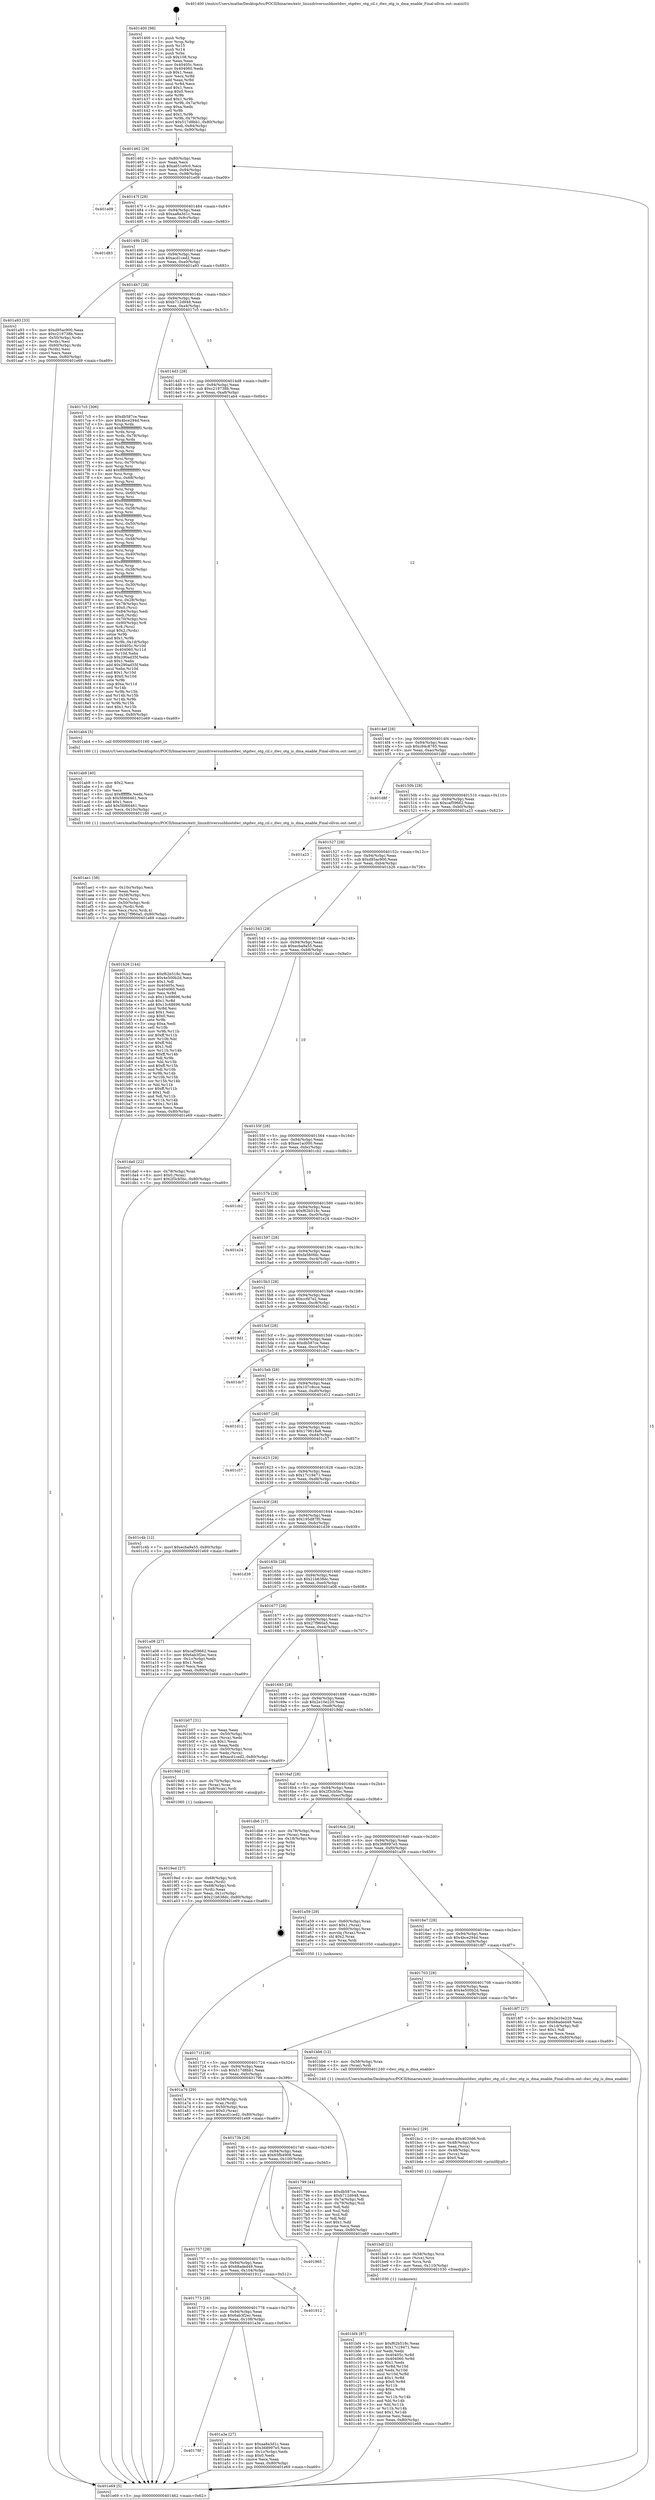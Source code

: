 digraph "0x401400" {
  label = "0x401400 (/mnt/c/Users/mathe/Desktop/tcc/POCII/binaries/extr_linuxdriversusbhostdwc_otgdwc_otg_cil.c_dwc_otg_is_dma_enable_Final-ollvm.out::main(0))"
  labelloc = "t"
  node[shape=record]

  Entry [label="",width=0.3,height=0.3,shape=circle,fillcolor=black,style=filled]
  "0x401462" [label="{
     0x401462 [29]\l
     | [instrs]\l
     &nbsp;&nbsp;0x401462 \<+3\>: mov -0x80(%rbp),%eax\l
     &nbsp;&nbsp;0x401465 \<+2\>: mov %eax,%ecx\l
     &nbsp;&nbsp;0x401467 \<+6\>: sub $0xa651e0c0,%ecx\l
     &nbsp;&nbsp;0x40146d \<+6\>: mov %eax,-0x94(%rbp)\l
     &nbsp;&nbsp;0x401473 \<+6\>: mov %ecx,-0x98(%rbp)\l
     &nbsp;&nbsp;0x401479 \<+6\>: je 0000000000401e09 \<main+0xa09\>\l
  }"]
  "0x401e09" [label="{
     0x401e09\l
  }", style=dashed]
  "0x40147f" [label="{
     0x40147f [28]\l
     | [instrs]\l
     &nbsp;&nbsp;0x40147f \<+5\>: jmp 0000000000401484 \<main+0x84\>\l
     &nbsp;&nbsp;0x401484 \<+6\>: mov -0x94(%rbp),%eax\l
     &nbsp;&nbsp;0x40148a \<+5\>: sub $0xaa8a3d1c,%eax\l
     &nbsp;&nbsp;0x40148f \<+6\>: mov %eax,-0x9c(%rbp)\l
     &nbsp;&nbsp;0x401495 \<+6\>: je 0000000000401d83 \<main+0x983\>\l
  }"]
  Exit [label="",width=0.3,height=0.3,shape=circle,fillcolor=black,style=filled,peripheries=2]
  "0x401d83" [label="{
     0x401d83\l
  }", style=dashed]
  "0x40149b" [label="{
     0x40149b [28]\l
     | [instrs]\l
     &nbsp;&nbsp;0x40149b \<+5\>: jmp 00000000004014a0 \<main+0xa0\>\l
     &nbsp;&nbsp;0x4014a0 \<+6\>: mov -0x94(%rbp),%eax\l
     &nbsp;&nbsp;0x4014a6 \<+5\>: sub $0xacd1ced2,%eax\l
     &nbsp;&nbsp;0x4014ab \<+6\>: mov %eax,-0xa0(%rbp)\l
     &nbsp;&nbsp;0x4014b1 \<+6\>: je 0000000000401a93 \<main+0x693\>\l
  }"]
  "0x401bf4" [label="{
     0x401bf4 [87]\l
     | [instrs]\l
     &nbsp;&nbsp;0x401bf4 \<+5\>: mov $0xf62b518c,%eax\l
     &nbsp;&nbsp;0x401bf9 \<+5\>: mov $0x17c19471,%esi\l
     &nbsp;&nbsp;0x401bfe \<+2\>: xor %edx,%edx\l
     &nbsp;&nbsp;0x401c00 \<+8\>: mov 0x40405c,%r8d\l
     &nbsp;&nbsp;0x401c08 \<+8\>: mov 0x404060,%r9d\l
     &nbsp;&nbsp;0x401c10 \<+3\>: sub $0x1,%edx\l
     &nbsp;&nbsp;0x401c13 \<+3\>: mov %r8d,%r10d\l
     &nbsp;&nbsp;0x401c16 \<+3\>: add %edx,%r10d\l
     &nbsp;&nbsp;0x401c19 \<+4\>: imul %r10d,%r8d\l
     &nbsp;&nbsp;0x401c1d \<+4\>: and $0x1,%r8d\l
     &nbsp;&nbsp;0x401c21 \<+4\>: cmp $0x0,%r8d\l
     &nbsp;&nbsp;0x401c25 \<+4\>: sete %r11b\l
     &nbsp;&nbsp;0x401c29 \<+4\>: cmp $0xa,%r9d\l
     &nbsp;&nbsp;0x401c2d \<+3\>: setl %bl\l
     &nbsp;&nbsp;0x401c30 \<+3\>: mov %r11b,%r14b\l
     &nbsp;&nbsp;0x401c33 \<+3\>: and %bl,%r14b\l
     &nbsp;&nbsp;0x401c36 \<+3\>: xor %bl,%r11b\l
     &nbsp;&nbsp;0x401c39 \<+3\>: or %r11b,%r14b\l
     &nbsp;&nbsp;0x401c3c \<+4\>: test $0x1,%r14b\l
     &nbsp;&nbsp;0x401c40 \<+3\>: cmovne %esi,%eax\l
     &nbsp;&nbsp;0x401c43 \<+3\>: mov %eax,-0x80(%rbp)\l
     &nbsp;&nbsp;0x401c46 \<+5\>: jmp 0000000000401e69 \<main+0xa69\>\l
  }"]
  "0x401a93" [label="{
     0x401a93 [33]\l
     | [instrs]\l
     &nbsp;&nbsp;0x401a93 \<+5\>: mov $0xd95ac900,%eax\l
     &nbsp;&nbsp;0x401a98 \<+5\>: mov $0xc219738b,%ecx\l
     &nbsp;&nbsp;0x401a9d \<+4\>: mov -0x50(%rbp),%rdx\l
     &nbsp;&nbsp;0x401aa1 \<+2\>: mov (%rdx),%esi\l
     &nbsp;&nbsp;0x401aa3 \<+4\>: mov -0x60(%rbp),%rdx\l
     &nbsp;&nbsp;0x401aa7 \<+2\>: cmp (%rdx),%esi\l
     &nbsp;&nbsp;0x401aa9 \<+3\>: cmovl %ecx,%eax\l
     &nbsp;&nbsp;0x401aac \<+3\>: mov %eax,-0x80(%rbp)\l
     &nbsp;&nbsp;0x401aaf \<+5\>: jmp 0000000000401e69 \<main+0xa69\>\l
  }"]
  "0x4014b7" [label="{
     0x4014b7 [28]\l
     | [instrs]\l
     &nbsp;&nbsp;0x4014b7 \<+5\>: jmp 00000000004014bc \<main+0xbc\>\l
     &nbsp;&nbsp;0x4014bc \<+6\>: mov -0x94(%rbp),%eax\l
     &nbsp;&nbsp;0x4014c2 \<+5\>: sub $0xb712d948,%eax\l
     &nbsp;&nbsp;0x4014c7 \<+6\>: mov %eax,-0xa4(%rbp)\l
     &nbsp;&nbsp;0x4014cd \<+6\>: je 00000000004017c5 \<main+0x3c5\>\l
  }"]
  "0x401bdf" [label="{
     0x401bdf [21]\l
     | [instrs]\l
     &nbsp;&nbsp;0x401bdf \<+4\>: mov -0x58(%rbp),%rcx\l
     &nbsp;&nbsp;0x401be3 \<+3\>: mov (%rcx),%rcx\l
     &nbsp;&nbsp;0x401be6 \<+3\>: mov %rcx,%rdi\l
     &nbsp;&nbsp;0x401be9 \<+6\>: mov %eax,-0x110(%rbp)\l
     &nbsp;&nbsp;0x401bef \<+5\>: call 0000000000401030 \<free@plt\>\l
     | [calls]\l
     &nbsp;&nbsp;0x401030 \{1\} (unknown)\l
  }"]
  "0x4017c5" [label="{
     0x4017c5 [306]\l
     | [instrs]\l
     &nbsp;&nbsp;0x4017c5 \<+5\>: mov $0xdb587ce,%eax\l
     &nbsp;&nbsp;0x4017ca \<+5\>: mov $0x4bce294d,%ecx\l
     &nbsp;&nbsp;0x4017cf \<+3\>: mov %rsp,%rdx\l
     &nbsp;&nbsp;0x4017d2 \<+4\>: add $0xfffffffffffffff0,%rdx\l
     &nbsp;&nbsp;0x4017d6 \<+3\>: mov %rdx,%rsp\l
     &nbsp;&nbsp;0x4017d9 \<+4\>: mov %rdx,-0x78(%rbp)\l
     &nbsp;&nbsp;0x4017dd \<+3\>: mov %rsp,%rdx\l
     &nbsp;&nbsp;0x4017e0 \<+4\>: add $0xfffffffffffffff0,%rdx\l
     &nbsp;&nbsp;0x4017e4 \<+3\>: mov %rdx,%rsp\l
     &nbsp;&nbsp;0x4017e7 \<+3\>: mov %rsp,%rsi\l
     &nbsp;&nbsp;0x4017ea \<+4\>: add $0xfffffffffffffff0,%rsi\l
     &nbsp;&nbsp;0x4017ee \<+3\>: mov %rsi,%rsp\l
     &nbsp;&nbsp;0x4017f1 \<+4\>: mov %rsi,-0x70(%rbp)\l
     &nbsp;&nbsp;0x4017f5 \<+3\>: mov %rsp,%rsi\l
     &nbsp;&nbsp;0x4017f8 \<+4\>: add $0xfffffffffffffff0,%rsi\l
     &nbsp;&nbsp;0x4017fc \<+3\>: mov %rsi,%rsp\l
     &nbsp;&nbsp;0x4017ff \<+4\>: mov %rsi,-0x68(%rbp)\l
     &nbsp;&nbsp;0x401803 \<+3\>: mov %rsp,%rsi\l
     &nbsp;&nbsp;0x401806 \<+4\>: add $0xfffffffffffffff0,%rsi\l
     &nbsp;&nbsp;0x40180a \<+3\>: mov %rsi,%rsp\l
     &nbsp;&nbsp;0x40180d \<+4\>: mov %rsi,-0x60(%rbp)\l
     &nbsp;&nbsp;0x401811 \<+3\>: mov %rsp,%rsi\l
     &nbsp;&nbsp;0x401814 \<+4\>: add $0xfffffffffffffff0,%rsi\l
     &nbsp;&nbsp;0x401818 \<+3\>: mov %rsi,%rsp\l
     &nbsp;&nbsp;0x40181b \<+4\>: mov %rsi,-0x58(%rbp)\l
     &nbsp;&nbsp;0x40181f \<+3\>: mov %rsp,%rsi\l
     &nbsp;&nbsp;0x401822 \<+4\>: add $0xfffffffffffffff0,%rsi\l
     &nbsp;&nbsp;0x401826 \<+3\>: mov %rsi,%rsp\l
     &nbsp;&nbsp;0x401829 \<+4\>: mov %rsi,-0x50(%rbp)\l
     &nbsp;&nbsp;0x40182d \<+3\>: mov %rsp,%rsi\l
     &nbsp;&nbsp;0x401830 \<+4\>: add $0xfffffffffffffff0,%rsi\l
     &nbsp;&nbsp;0x401834 \<+3\>: mov %rsi,%rsp\l
     &nbsp;&nbsp;0x401837 \<+4\>: mov %rsi,-0x48(%rbp)\l
     &nbsp;&nbsp;0x40183b \<+3\>: mov %rsp,%rsi\l
     &nbsp;&nbsp;0x40183e \<+4\>: add $0xfffffffffffffff0,%rsi\l
     &nbsp;&nbsp;0x401842 \<+3\>: mov %rsi,%rsp\l
     &nbsp;&nbsp;0x401845 \<+4\>: mov %rsi,-0x40(%rbp)\l
     &nbsp;&nbsp;0x401849 \<+3\>: mov %rsp,%rsi\l
     &nbsp;&nbsp;0x40184c \<+4\>: add $0xfffffffffffffff0,%rsi\l
     &nbsp;&nbsp;0x401850 \<+3\>: mov %rsi,%rsp\l
     &nbsp;&nbsp;0x401853 \<+4\>: mov %rsi,-0x38(%rbp)\l
     &nbsp;&nbsp;0x401857 \<+3\>: mov %rsp,%rsi\l
     &nbsp;&nbsp;0x40185a \<+4\>: add $0xfffffffffffffff0,%rsi\l
     &nbsp;&nbsp;0x40185e \<+3\>: mov %rsi,%rsp\l
     &nbsp;&nbsp;0x401861 \<+4\>: mov %rsi,-0x30(%rbp)\l
     &nbsp;&nbsp;0x401865 \<+3\>: mov %rsp,%rsi\l
     &nbsp;&nbsp;0x401868 \<+4\>: add $0xfffffffffffffff0,%rsi\l
     &nbsp;&nbsp;0x40186c \<+3\>: mov %rsi,%rsp\l
     &nbsp;&nbsp;0x40186f \<+4\>: mov %rsi,-0x28(%rbp)\l
     &nbsp;&nbsp;0x401873 \<+4\>: mov -0x78(%rbp),%rsi\l
     &nbsp;&nbsp;0x401877 \<+6\>: movl $0x0,(%rsi)\l
     &nbsp;&nbsp;0x40187d \<+6\>: mov -0x84(%rbp),%edi\l
     &nbsp;&nbsp;0x401883 \<+2\>: mov %edi,(%rdx)\l
     &nbsp;&nbsp;0x401885 \<+4\>: mov -0x70(%rbp),%rsi\l
     &nbsp;&nbsp;0x401889 \<+7\>: mov -0x90(%rbp),%r8\l
     &nbsp;&nbsp;0x401890 \<+3\>: mov %r8,(%rsi)\l
     &nbsp;&nbsp;0x401893 \<+3\>: cmpl $0x2,(%rdx)\l
     &nbsp;&nbsp;0x401896 \<+4\>: setne %r9b\l
     &nbsp;&nbsp;0x40189a \<+4\>: and $0x1,%r9b\l
     &nbsp;&nbsp;0x40189e \<+4\>: mov %r9b,-0x1d(%rbp)\l
     &nbsp;&nbsp;0x4018a2 \<+8\>: mov 0x40405c,%r10d\l
     &nbsp;&nbsp;0x4018aa \<+8\>: mov 0x404060,%r11d\l
     &nbsp;&nbsp;0x4018b2 \<+3\>: mov %r10d,%ebx\l
     &nbsp;&nbsp;0x4018b5 \<+6\>: sub $0x290ad35f,%ebx\l
     &nbsp;&nbsp;0x4018bb \<+3\>: sub $0x1,%ebx\l
     &nbsp;&nbsp;0x4018be \<+6\>: add $0x290ad35f,%ebx\l
     &nbsp;&nbsp;0x4018c4 \<+4\>: imul %ebx,%r10d\l
     &nbsp;&nbsp;0x4018c8 \<+4\>: and $0x1,%r10d\l
     &nbsp;&nbsp;0x4018cc \<+4\>: cmp $0x0,%r10d\l
     &nbsp;&nbsp;0x4018d0 \<+4\>: sete %r9b\l
     &nbsp;&nbsp;0x4018d4 \<+4\>: cmp $0xa,%r11d\l
     &nbsp;&nbsp;0x4018d8 \<+4\>: setl %r14b\l
     &nbsp;&nbsp;0x4018dc \<+3\>: mov %r9b,%r15b\l
     &nbsp;&nbsp;0x4018df \<+3\>: and %r14b,%r15b\l
     &nbsp;&nbsp;0x4018e2 \<+3\>: xor %r14b,%r9b\l
     &nbsp;&nbsp;0x4018e5 \<+3\>: or %r9b,%r15b\l
     &nbsp;&nbsp;0x4018e8 \<+4\>: test $0x1,%r15b\l
     &nbsp;&nbsp;0x4018ec \<+3\>: cmovne %ecx,%eax\l
     &nbsp;&nbsp;0x4018ef \<+3\>: mov %eax,-0x80(%rbp)\l
     &nbsp;&nbsp;0x4018f2 \<+5\>: jmp 0000000000401e69 \<main+0xa69\>\l
  }"]
  "0x4014d3" [label="{
     0x4014d3 [28]\l
     | [instrs]\l
     &nbsp;&nbsp;0x4014d3 \<+5\>: jmp 00000000004014d8 \<main+0xd8\>\l
     &nbsp;&nbsp;0x4014d8 \<+6\>: mov -0x94(%rbp),%eax\l
     &nbsp;&nbsp;0x4014de \<+5\>: sub $0xc219738b,%eax\l
     &nbsp;&nbsp;0x4014e3 \<+6\>: mov %eax,-0xa8(%rbp)\l
     &nbsp;&nbsp;0x4014e9 \<+6\>: je 0000000000401ab4 \<main+0x6b4\>\l
  }"]
  "0x401bc2" [label="{
     0x401bc2 [29]\l
     | [instrs]\l
     &nbsp;&nbsp;0x401bc2 \<+10\>: movabs $0x4020d6,%rdi\l
     &nbsp;&nbsp;0x401bcc \<+4\>: mov -0x48(%rbp),%rcx\l
     &nbsp;&nbsp;0x401bd0 \<+2\>: mov %eax,(%rcx)\l
     &nbsp;&nbsp;0x401bd2 \<+4\>: mov -0x48(%rbp),%rcx\l
     &nbsp;&nbsp;0x401bd6 \<+2\>: mov (%rcx),%esi\l
     &nbsp;&nbsp;0x401bd8 \<+2\>: mov $0x0,%al\l
     &nbsp;&nbsp;0x401bda \<+5\>: call 0000000000401040 \<printf@plt\>\l
     | [calls]\l
     &nbsp;&nbsp;0x401040 \{1\} (unknown)\l
  }"]
  "0x401ab4" [label="{
     0x401ab4 [5]\l
     | [instrs]\l
     &nbsp;&nbsp;0x401ab4 \<+5\>: call 0000000000401160 \<next_i\>\l
     | [calls]\l
     &nbsp;&nbsp;0x401160 \{1\} (/mnt/c/Users/mathe/Desktop/tcc/POCII/binaries/extr_linuxdriversusbhostdwc_otgdwc_otg_cil.c_dwc_otg_is_dma_enable_Final-ollvm.out::next_i)\l
  }"]
  "0x4014ef" [label="{
     0x4014ef [28]\l
     | [instrs]\l
     &nbsp;&nbsp;0x4014ef \<+5\>: jmp 00000000004014f4 \<main+0xf4\>\l
     &nbsp;&nbsp;0x4014f4 \<+6\>: mov -0x94(%rbp),%eax\l
     &nbsp;&nbsp;0x4014fa \<+5\>: sub $0xc94c8765,%eax\l
     &nbsp;&nbsp;0x4014ff \<+6\>: mov %eax,-0xac(%rbp)\l
     &nbsp;&nbsp;0x401505 \<+6\>: je 0000000000401d8f \<main+0x98f\>\l
  }"]
  "0x401ae1" [label="{
     0x401ae1 [38]\l
     | [instrs]\l
     &nbsp;&nbsp;0x401ae1 \<+6\>: mov -0x10c(%rbp),%ecx\l
     &nbsp;&nbsp;0x401ae7 \<+3\>: imul %eax,%ecx\l
     &nbsp;&nbsp;0x401aea \<+4\>: mov -0x58(%rbp),%rsi\l
     &nbsp;&nbsp;0x401aee \<+3\>: mov (%rsi),%rsi\l
     &nbsp;&nbsp;0x401af1 \<+4\>: mov -0x50(%rbp),%rdi\l
     &nbsp;&nbsp;0x401af5 \<+3\>: movslq (%rdi),%rdi\l
     &nbsp;&nbsp;0x401af8 \<+3\>: mov %ecx,(%rsi,%rdi,4)\l
     &nbsp;&nbsp;0x401afb \<+7\>: movl $0x27f960a5,-0x80(%rbp)\l
     &nbsp;&nbsp;0x401b02 \<+5\>: jmp 0000000000401e69 \<main+0xa69\>\l
  }"]
  "0x401d8f" [label="{
     0x401d8f\l
  }", style=dashed]
  "0x40150b" [label="{
     0x40150b [28]\l
     | [instrs]\l
     &nbsp;&nbsp;0x40150b \<+5\>: jmp 0000000000401510 \<main+0x110\>\l
     &nbsp;&nbsp;0x401510 \<+6\>: mov -0x94(%rbp),%eax\l
     &nbsp;&nbsp;0x401516 \<+5\>: sub $0xcaf59662,%eax\l
     &nbsp;&nbsp;0x40151b \<+6\>: mov %eax,-0xb0(%rbp)\l
     &nbsp;&nbsp;0x401521 \<+6\>: je 0000000000401a23 \<main+0x623\>\l
  }"]
  "0x401ab9" [label="{
     0x401ab9 [40]\l
     | [instrs]\l
     &nbsp;&nbsp;0x401ab9 \<+5\>: mov $0x2,%ecx\l
     &nbsp;&nbsp;0x401abe \<+1\>: cltd\l
     &nbsp;&nbsp;0x401abf \<+2\>: idiv %ecx\l
     &nbsp;&nbsp;0x401ac1 \<+6\>: imul $0xfffffffe,%edx,%ecx\l
     &nbsp;&nbsp;0x401ac7 \<+6\>: sub $0x5fd66461,%ecx\l
     &nbsp;&nbsp;0x401acd \<+3\>: add $0x1,%ecx\l
     &nbsp;&nbsp;0x401ad0 \<+6\>: add $0x5fd66461,%ecx\l
     &nbsp;&nbsp;0x401ad6 \<+6\>: mov %ecx,-0x10c(%rbp)\l
     &nbsp;&nbsp;0x401adc \<+5\>: call 0000000000401160 \<next_i\>\l
     | [calls]\l
     &nbsp;&nbsp;0x401160 \{1\} (/mnt/c/Users/mathe/Desktop/tcc/POCII/binaries/extr_linuxdriversusbhostdwc_otgdwc_otg_cil.c_dwc_otg_is_dma_enable_Final-ollvm.out::next_i)\l
  }"]
  "0x401a23" [label="{
     0x401a23\l
  }", style=dashed]
  "0x401527" [label="{
     0x401527 [28]\l
     | [instrs]\l
     &nbsp;&nbsp;0x401527 \<+5\>: jmp 000000000040152c \<main+0x12c\>\l
     &nbsp;&nbsp;0x40152c \<+6\>: mov -0x94(%rbp),%eax\l
     &nbsp;&nbsp;0x401532 \<+5\>: sub $0xd95ac900,%eax\l
     &nbsp;&nbsp;0x401537 \<+6\>: mov %eax,-0xb4(%rbp)\l
     &nbsp;&nbsp;0x40153d \<+6\>: je 0000000000401b26 \<main+0x726\>\l
  }"]
  "0x401a76" [label="{
     0x401a76 [29]\l
     | [instrs]\l
     &nbsp;&nbsp;0x401a76 \<+4\>: mov -0x58(%rbp),%rdi\l
     &nbsp;&nbsp;0x401a7a \<+3\>: mov %rax,(%rdi)\l
     &nbsp;&nbsp;0x401a7d \<+4\>: mov -0x50(%rbp),%rax\l
     &nbsp;&nbsp;0x401a81 \<+6\>: movl $0x0,(%rax)\l
     &nbsp;&nbsp;0x401a87 \<+7\>: movl $0xacd1ced2,-0x80(%rbp)\l
     &nbsp;&nbsp;0x401a8e \<+5\>: jmp 0000000000401e69 \<main+0xa69\>\l
  }"]
  "0x401b26" [label="{
     0x401b26 [144]\l
     | [instrs]\l
     &nbsp;&nbsp;0x401b26 \<+5\>: mov $0xf62b518c,%eax\l
     &nbsp;&nbsp;0x401b2b \<+5\>: mov $0x4e500b2d,%ecx\l
     &nbsp;&nbsp;0x401b30 \<+2\>: mov $0x1,%dl\l
     &nbsp;&nbsp;0x401b32 \<+7\>: mov 0x40405c,%esi\l
     &nbsp;&nbsp;0x401b39 \<+7\>: mov 0x404060,%edi\l
     &nbsp;&nbsp;0x401b40 \<+3\>: mov %esi,%r8d\l
     &nbsp;&nbsp;0x401b43 \<+7\>: sub $0x13c68696,%r8d\l
     &nbsp;&nbsp;0x401b4a \<+4\>: sub $0x1,%r8d\l
     &nbsp;&nbsp;0x401b4e \<+7\>: add $0x13c68696,%r8d\l
     &nbsp;&nbsp;0x401b55 \<+4\>: imul %r8d,%esi\l
     &nbsp;&nbsp;0x401b59 \<+3\>: and $0x1,%esi\l
     &nbsp;&nbsp;0x401b5c \<+3\>: cmp $0x0,%esi\l
     &nbsp;&nbsp;0x401b5f \<+4\>: sete %r9b\l
     &nbsp;&nbsp;0x401b63 \<+3\>: cmp $0xa,%edi\l
     &nbsp;&nbsp;0x401b66 \<+4\>: setl %r10b\l
     &nbsp;&nbsp;0x401b6a \<+3\>: mov %r9b,%r11b\l
     &nbsp;&nbsp;0x401b6d \<+4\>: xor $0xff,%r11b\l
     &nbsp;&nbsp;0x401b71 \<+3\>: mov %r10b,%bl\l
     &nbsp;&nbsp;0x401b74 \<+3\>: xor $0xff,%bl\l
     &nbsp;&nbsp;0x401b77 \<+3\>: xor $0x1,%dl\l
     &nbsp;&nbsp;0x401b7a \<+3\>: mov %r11b,%r14b\l
     &nbsp;&nbsp;0x401b7d \<+4\>: and $0xff,%r14b\l
     &nbsp;&nbsp;0x401b81 \<+3\>: and %dl,%r9b\l
     &nbsp;&nbsp;0x401b84 \<+3\>: mov %bl,%r15b\l
     &nbsp;&nbsp;0x401b87 \<+4\>: and $0xff,%r15b\l
     &nbsp;&nbsp;0x401b8b \<+3\>: and %dl,%r10b\l
     &nbsp;&nbsp;0x401b8e \<+3\>: or %r9b,%r14b\l
     &nbsp;&nbsp;0x401b91 \<+3\>: or %r10b,%r15b\l
     &nbsp;&nbsp;0x401b94 \<+3\>: xor %r15b,%r14b\l
     &nbsp;&nbsp;0x401b97 \<+3\>: or %bl,%r11b\l
     &nbsp;&nbsp;0x401b9a \<+4\>: xor $0xff,%r11b\l
     &nbsp;&nbsp;0x401b9e \<+3\>: or $0x1,%dl\l
     &nbsp;&nbsp;0x401ba1 \<+3\>: and %dl,%r11b\l
     &nbsp;&nbsp;0x401ba4 \<+3\>: or %r11b,%r14b\l
     &nbsp;&nbsp;0x401ba7 \<+4\>: test $0x1,%r14b\l
     &nbsp;&nbsp;0x401bab \<+3\>: cmovne %ecx,%eax\l
     &nbsp;&nbsp;0x401bae \<+3\>: mov %eax,-0x80(%rbp)\l
     &nbsp;&nbsp;0x401bb1 \<+5\>: jmp 0000000000401e69 \<main+0xa69\>\l
  }"]
  "0x401543" [label="{
     0x401543 [28]\l
     | [instrs]\l
     &nbsp;&nbsp;0x401543 \<+5\>: jmp 0000000000401548 \<main+0x148\>\l
     &nbsp;&nbsp;0x401548 \<+6\>: mov -0x94(%rbp),%eax\l
     &nbsp;&nbsp;0x40154e \<+5\>: sub $0xecba9a55,%eax\l
     &nbsp;&nbsp;0x401553 \<+6\>: mov %eax,-0xb8(%rbp)\l
     &nbsp;&nbsp;0x401559 \<+6\>: je 0000000000401da0 \<main+0x9a0\>\l
  }"]
  "0x40178f" [label="{
     0x40178f\l
  }", style=dashed]
  "0x401da0" [label="{
     0x401da0 [22]\l
     | [instrs]\l
     &nbsp;&nbsp;0x401da0 \<+4\>: mov -0x78(%rbp),%rax\l
     &nbsp;&nbsp;0x401da4 \<+6\>: movl $0x0,(%rax)\l
     &nbsp;&nbsp;0x401daa \<+7\>: movl $0x2f3cb5bc,-0x80(%rbp)\l
     &nbsp;&nbsp;0x401db1 \<+5\>: jmp 0000000000401e69 \<main+0xa69\>\l
  }"]
  "0x40155f" [label="{
     0x40155f [28]\l
     | [instrs]\l
     &nbsp;&nbsp;0x40155f \<+5\>: jmp 0000000000401564 \<main+0x164\>\l
     &nbsp;&nbsp;0x401564 \<+6\>: mov -0x94(%rbp),%eax\l
     &nbsp;&nbsp;0x40156a \<+5\>: sub $0xee1ac000,%eax\l
     &nbsp;&nbsp;0x40156f \<+6\>: mov %eax,-0xbc(%rbp)\l
     &nbsp;&nbsp;0x401575 \<+6\>: je 0000000000401cb2 \<main+0x8b2\>\l
  }"]
  "0x401a3e" [label="{
     0x401a3e [27]\l
     | [instrs]\l
     &nbsp;&nbsp;0x401a3e \<+5\>: mov $0xaa8a3d1c,%eax\l
     &nbsp;&nbsp;0x401a43 \<+5\>: mov $0x368997e5,%ecx\l
     &nbsp;&nbsp;0x401a48 \<+3\>: mov -0x1c(%rbp),%edx\l
     &nbsp;&nbsp;0x401a4b \<+3\>: cmp $0x0,%edx\l
     &nbsp;&nbsp;0x401a4e \<+3\>: cmove %ecx,%eax\l
     &nbsp;&nbsp;0x401a51 \<+3\>: mov %eax,-0x80(%rbp)\l
     &nbsp;&nbsp;0x401a54 \<+5\>: jmp 0000000000401e69 \<main+0xa69\>\l
  }"]
  "0x401cb2" [label="{
     0x401cb2\l
  }", style=dashed]
  "0x40157b" [label="{
     0x40157b [28]\l
     | [instrs]\l
     &nbsp;&nbsp;0x40157b \<+5\>: jmp 0000000000401580 \<main+0x180\>\l
     &nbsp;&nbsp;0x401580 \<+6\>: mov -0x94(%rbp),%eax\l
     &nbsp;&nbsp;0x401586 \<+5\>: sub $0xf62b518c,%eax\l
     &nbsp;&nbsp;0x40158b \<+6\>: mov %eax,-0xc0(%rbp)\l
     &nbsp;&nbsp;0x401591 \<+6\>: je 0000000000401e24 \<main+0xa24\>\l
  }"]
  "0x401773" [label="{
     0x401773 [28]\l
     | [instrs]\l
     &nbsp;&nbsp;0x401773 \<+5\>: jmp 0000000000401778 \<main+0x378\>\l
     &nbsp;&nbsp;0x401778 \<+6\>: mov -0x94(%rbp),%eax\l
     &nbsp;&nbsp;0x40177e \<+5\>: sub $0x6ab3f2ec,%eax\l
     &nbsp;&nbsp;0x401783 \<+6\>: mov %eax,-0x108(%rbp)\l
     &nbsp;&nbsp;0x401789 \<+6\>: je 0000000000401a3e \<main+0x63e\>\l
  }"]
  "0x401e24" [label="{
     0x401e24\l
  }", style=dashed]
  "0x401597" [label="{
     0x401597 [28]\l
     | [instrs]\l
     &nbsp;&nbsp;0x401597 \<+5\>: jmp 000000000040159c \<main+0x19c\>\l
     &nbsp;&nbsp;0x40159c \<+6\>: mov -0x94(%rbp),%eax\l
     &nbsp;&nbsp;0x4015a2 \<+5\>: sub $0xfa560fdc,%eax\l
     &nbsp;&nbsp;0x4015a7 \<+6\>: mov %eax,-0xc4(%rbp)\l
     &nbsp;&nbsp;0x4015ad \<+6\>: je 0000000000401c91 \<main+0x891\>\l
  }"]
  "0x401912" [label="{
     0x401912\l
  }", style=dashed]
  "0x401c91" [label="{
     0x401c91\l
  }", style=dashed]
  "0x4015b3" [label="{
     0x4015b3 [28]\l
     | [instrs]\l
     &nbsp;&nbsp;0x4015b3 \<+5\>: jmp 00000000004015b8 \<main+0x1b8\>\l
     &nbsp;&nbsp;0x4015b8 \<+6\>: mov -0x94(%rbp),%eax\l
     &nbsp;&nbsp;0x4015be \<+5\>: sub $0xccfd7e2,%eax\l
     &nbsp;&nbsp;0x4015c3 \<+6\>: mov %eax,-0xc8(%rbp)\l
     &nbsp;&nbsp;0x4015c9 \<+6\>: je 00000000004019d1 \<main+0x5d1\>\l
  }"]
  "0x401757" [label="{
     0x401757 [28]\l
     | [instrs]\l
     &nbsp;&nbsp;0x401757 \<+5\>: jmp 000000000040175c \<main+0x35c\>\l
     &nbsp;&nbsp;0x40175c \<+6\>: mov -0x94(%rbp),%eax\l
     &nbsp;&nbsp;0x401762 \<+5\>: sub $0x68aded49,%eax\l
     &nbsp;&nbsp;0x401767 \<+6\>: mov %eax,-0x104(%rbp)\l
     &nbsp;&nbsp;0x40176d \<+6\>: je 0000000000401912 \<main+0x512\>\l
  }"]
  "0x4019d1" [label="{
     0x4019d1\l
  }", style=dashed]
  "0x4015cf" [label="{
     0x4015cf [28]\l
     | [instrs]\l
     &nbsp;&nbsp;0x4015cf \<+5\>: jmp 00000000004015d4 \<main+0x1d4\>\l
     &nbsp;&nbsp;0x4015d4 \<+6\>: mov -0x94(%rbp),%eax\l
     &nbsp;&nbsp;0x4015da \<+5\>: sub $0xdb587ce,%eax\l
     &nbsp;&nbsp;0x4015df \<+6\>: mov %eax,-0xcc(%rbp)\l
     &nbsp;&nbsp;0x4015e5 \<+6\>: je 0000000000401dc7 \<main+0x9c7\>\l
  }"]
  "0x401965" [label="{
     0x401965\l
  }", style=dashed]
  "0x401dc7" [label="{
     0x401dc7\l
  }", style=dashed]
  "0x4015eb" [label="{
     0x4015eb [28]\l
     | [instrs]\l
     &nbsp;&nbsp;0x4015eb \<+5\>: jmp 00000000004015f0 \<main+0x1f0\>\l
     &nbsp;&nbsp;0x4015f0 \<+6\>: mov -0x94(%rbp),%eax\l
     &nbsp;&nbsp;0x4015f6 \<+5\>: sub $0x107c8cce,%eax\l
     &nbsp;&nbsp;0x4015fb \<+6\>: mov %eax,-0xd0(%rbp)\l
     &nbsp;&nbsp;0x401601 \<+6\>: je 0000000000401d12 \<main+0x912\>\l
  }"]
  "0x4019ed" [label="{
     0x4019ed [27]\l
     | [instrs]\l
     &nbsp;&nbsp;0x4019ed \<+4\>: mov -0x68(%rbp),%rdi\l
     &nbsp;&nbsp;0x4019f1 \<+2\>: mov %eax,(%rdi)\l
     &nbsp;&nbsp;0x4019f3 \<+4\>: mov -0x68(%rbp),%rdi\l
     &nbsp;&nbsp;0x4019f7 \<+2\>: mov (%rdi),%eax\l
     &nbsp;&nbsp;0x4019f9 \<+3\>: mov %eax,-0x1c(%rbp)\l
     &nbsp;&nbsp;0x4019fc \<+7\>: movl $0x21b638dc,-0x80(%rbp)\l
     &nbsp;&nbsp;0x401a03 \<+5\>: jmp 0000000000401e69 \<main+0xa69\>\l
  }"]
  "0x401d12" [label="{
     0x401d12\l
  }", style=dashed]
  "0x401607" [label="{
     0x401607 [28]\l
     | [instrs]\l
     &nbsp;&nbsp;0x401607 \<+5\>: jmp 000000000040160c \<main+0x20c\>\l
     &nbsp;&nbsp;0x40160c \<+6\>: mov -0x94(%rbp),%eax\l
     &nbsp;&nbsp;0x401612 \<+5\>: sub $0x179618a8,%eax\l
     &nbsp;&nbsp;0x401617 \<+6\>: mov %eax,-0xd4(%rbp)\l
     &nbsp;&nbsp;0x40161d \<+6\>: je 0000000000401c57 \<main+0x857\>\l
  }"]
  "0x401400" [label="{
     0x401400 [98]\l
     | [instrs]\l
     &nbsp;&nbsp;0x401400 \<+1\>: push %rbp\l
     &nbsp;&nbsp;0x401401 \<+3\>: mov %rsp,%rbp\l
     &nbsp;&nbsp;0x401404 \<+2\>: push %r15\l
     &nbsp;&nbsp;0x401406 \<+2\>: push %r14\l
     &nbsp;&nbsp;0x401408 \<+1\>: push %rbx\l
     &nbsp;&nbsp;0x401409 \<+7\>: sub $0x108,%rsp\l
     &nbsp;&nbsp;0x401410 \<+2\>: xor %eax,%eax\l
     &nbsp;&nbsp;0x401412 \<+7\>: mov 0x40405c,%ecx\l
     &nbsp;&nbsp;0x401419 \<+7\>: mov 0x404060,%edx\l
     &nbsp;&nbsp;0x401420 \<+3\>: sub $0x1,%eax\l
     &nbsp;&nbsp;0x401423 \<+3\>: mov %ecx,%r8d\l
     &nbsp;&nbsp;0x401426 \<+3\>: add %eax,%r8d\l
     &nbsp;&nbsp;0x401429 \<+4\>: imul %r8d,%ecx\l
     &nbsp;&nbsp;0x40142d \<+3\>: and $0x1,%ecx\l
     &nbsp;&nbsp;0x401430 \<+3\>: cmp $0x0,%ecx\l
     &nbsp;&nbsp;0x401433 \<+4\>: sete %r9b\l
     &nbsp;&nbsp;0x401437 \<+4\>: and $0x1,%r9b\l
     &nbsp;&nbsp;0x40143b \<+4\>: mov %r9b,-0x7a(%rbp)\l
     &nbsp;&nbsp;0x40143f \<+3\>: cmp $0xa,%edx\l
     &nbsp;&nbsp;0x401442 \<+4\>: setl %r9b\l
     &nbsp;&nbsp;0x401446 \<+4\>: and $0x1,%r9b\l
     &nbsp;&nbsp;0x40144a \<+4\>: mov %r9b,-0x79(%rbp)\l
     &nbsp;&nbsp;0x40144e \<+7\>: movl $0x517d8bb1,-0x80(%rbp)\l
     &nbsp;&nbsp;0x401455 \<+6\>: mov %edi,-0x84(%rbp)\l
     &nbsp;&nbsp;0x40145b \<+7\>: mov %rsi,-0x90(%rbp)\l
  }"]
  "0x401c57" [label="{
     0x401c57\l
  }", style=dashed]
  "0x401623" [label="{
     0x401623 [28]\l
     | [instrs]\l
     &nbsp;&nbsp;0x401623 \<+5\>: jmp 0000000000401628 \<main+0x228\>\l
     &nbsp;&nbsp;0x401628 \<+6\>: mov -0x94(%rbp),%eax\l
     &nbsp;&nbsp;0x40162e \<+5\>: sub $0x17c19471,%eax\l
     &nbsp;&nbsp;0x401633 \<+6\>: mov %eax,-0xd8(%rbp)\l
     &nbsp;&nbsp;0x401639 \<+6\>: je 0000000000401c4b \<main+0x84b\>\l
  }"]
  "0x401e69" [label="{
     0x401e69 [5]\l
     | [instrs]\l
     &nbsp;&nbsp;0x401e69 \<+5\>: jmp 0000000000401462 \<main+0x62\>\l
  }"]
  "0x401c4b" [label="{
     0x401c4b [12]\l
     | [instrs]\l
     &nbsp;&nbsp;0x401c4b \<+7\>: movl $0xecba9a55,-0x80(%rbp)\l
     &nbsp;&nbsp;0x401c52 \<+5\>: jmp 0000000000401e69 \<main+0xa69\>\l
  }"]
  "0x40163f" [label="{
     0x40163f [28]\l
     | [instrs]\l
     &nbsp;&nbsp;0x40163f \<+5\>: jmp 0000000000401644 \<main+0x244\>\l
     &nbsp;&nbsp;0x401644 \<+6\>: mov -0x94(%rbp),%eax\l
     &nbsp;&nbsp;0x40164a \<+5\>: sub $0x195d87f0,%eax\l
     &nbsp;&nbsp;0x40164f \<+6\>: mov %eax,-0xdc(%rbp)\l
     &nbsp;&nbsp;0x401655 \<+6\>: je 0000000000401d39 \<main+0x939\>\l
  }"]
  "0x40173b" [label="{
     0x40173b [28]\l
     | [instrs]\l
     &nbsp;&nbsp;0x40173b \<+5\>: jmp 0000000000401740 \<main+0x340\>\l
     &nbsp;&nbsp;0x401740 \<+6\>: mov -0x94(%rbp),%eax\l
     &nbsp;&nbsp;0x401746 \<+5\>: sub $0x65fb4908,%eax\l
     &nbsp;&nbsp;0x40174b \<+6\>: mov %eax,-0x100(%rbp)\l
     &nbsp;&nbsp;0x401751 \<+6\>: je 0000000000401965 \<main+0x565\>\l
  }"]
  "0x401d39" [label="{
     0x401d39\l
  }", style=dashed]
  "0x40165b" [label="{
     0x40165b [28]\l
     | [instrs]\l
     &nbsp;&nbsp;0x40165b \<+5\>: jmp 0000000000401660 \<main+0x260\>\l
     &nbsp;&nbsp;0x401660 \<+6\>: mov -0x94(%rbp),%eax\l
     &nbsp;&nbsp;0x401666 \<+5\>: sub $0x21b638dc,%eax\l
     &nbsp;&nbsp;0x40166b \<+6\>: mov %eax,-0xe0(%rbp)\l
     &nbsp;&nbsp;0x401671 \<+6\>: je 0000000000401a08 \<main+0x608\>\l
  }"]
  "0x401799" [label="{
     0x401799 [44]\l
     | [instrs]\l
     &nbsp;&nbsp;0x401799 \<+5\>: mov $0xdb587ce,%eax\l
     &nbsp;&nbsp;0x40179e \<+5\>: mov $0xb712d948,%ecx\l
     &nbsp;&nbsp;0x4017a3 \<+3\>: mov -0x7a(%rbp),%dl\l
     &nbsp;&nbsp;0x4017a6 \<+4\>: mov -0x79(%rbp),%sil\l
     &nbsp;&nbsp;0x4017aa \<+3\>: mov %dl,%dil\l
     &nbsp;&nbsp;0x4017ad \<+3\>: and %sil,%dil\l
     &nbsp;&nbsp;0x4017b0 \<+3\>: xor %sil,%dl\l
     &nbsp;&nbsp;0x4017b3 \<+3\>: or %dl,%dil\l
     &nbsp;&nbsp;0x4017b6 \<+4\>: test $0x1,%dil\l
     &nbsp;&nbsp;0x4017ba \<+3\>: cmovne %ecx,%eax\l
     &nbsp;&nbsp;0x4017bd \<+3\>: mov %eax,-0x80(%rbp)\l
     &nbsp;&nbsp;0x4017c0 \<+5\>: jmp 0000000000401e69 \<main+0xa69\>\l
  }"]
  "0x401a08" [label="{
     0x401a08 [27]\l
     | [instrs]\l
     &nbsp;&nbsp;0x401a08 \<+5\>: mov $0xcaf59662,%eax\l
     &nbsp;&nbsp;0x401a0d \<+5\>: mov $0x6ab3f2ec,%ecx\l
     &nbsp;&nbsp;0x401a12 \<+3\>: mov -0x1c(%rbp),%edx\l
     &nbsp;&nbsp;0x401a15 \<+3\>: cmp $0x1,%edx\l
     &nbsp;&nbsp;0x401a18 \<+3\>: cmovl %ecx,%eax\l
     &nbsp;&nbsp;0x401a1b \<+3\>: mov %eax,-0x80(%rbp)\l
     &nbsp;&nbsp;0x401a1e \<+5\>: jmp 0000000000401e69 \<main+0xa69\>\l
  }"]
  "0x401677" [label="{
     0x401677 [28]\l
     | [instrs]\l
     &nbsp;&nbsp;0x401677 \<+5\>: jmp 000000000040167c \<main+0x27c\>\l
     &nbsp;&nbsp;0x40167c \<+6\>: mov -0x94(%rbp),%eax\l
     &nbsp;&nbsp;0x401682 \<+5\>: sub $0x27f960a5,%eax\l
     &nbsp;&nbsp;0x401687 \<+6\>: mov %eax,-0xe4(%rbp)\l
     &nbsp;&nbsp;0x40168d \<+6\>: je 0000000000401b07 \<main+0x707\>\l
  }"]
  "0x40171f" [label="{
     0x40171f [28]\l
     | [instrs]\l
     &nbsp;&nbsp;0x40171f \<+5\>: jmp 0000000000401724 \<main+0x324\>\l
     &nbsp;&nbsp;0x401724 \<+6\>: mov -0x94(%rbp),%eax\l
     &nbsp;&nbsp;0x40172a \<+5\>: sub $0x517d8bb1,%eax\l
     &nbsp;&nbsp;0x40172f \<+6\>: mov %eax,-0xfc(%rbp)\l
     &nbsp;&nbsp;0x401735 \<+6\>: je 0000000000401799 \<main+0x399\>\l
  }"]
  "0x401b07" [label="{
     0x401b07 [31]\l
     | [instrs]\l
     &nbsp;&nbsp;0x401b07 \<+2\>: xor %eax,%eax\l
     &nbsp;&nbsp;0x401b09 \<+4\>: mov -0x50(%rbp),%rcx\l
     &nbsp;&nbsp;0x401b0d \<+2\>: mov (%rcx),%edx\l
     &nbsp;&nbsp;0x401b0f \<+3\>: sub $0x1,%eax\l
     &nbsp;&nbsp;0x401b12 \<+2\>: sub %eax,%edx\l
     &nbsp;&nbsp;0x401b14 \<+4\>: mov -0x50(%rbp),%rcx\l
     &nbsp;&nbsp;0x401b18 \<+2\>: mov %edx,(%rcx)\l
     &nbsp;&nbsp;0x401b1a \<+7\>: movl $0xacd1ced2,-0x80(%rbp)\l
     &nbsp;&nbsp;0x401b21 \<+5\>: jmp 0000000000401e69 \<main+0xa69\>\l
  }"]
  "0x401693" [label="{
     0x401693 [28]\l
     | [instrs]\l
     &nbsp;&nbsp;0x401693 \<+5\>: jmp 0000000000401698 \<main+0x298\>\l
     &nbsp;&nbsp;0x401698 \<+6\>: mov -0x94(%rbp),%eax\l
     &nbsp;&nbsp;0x40169e \<+5\>: sub $0x2e10e220,%eax\l
     &nbsp;&nbsp;0x4016a3 \<+6\>: mov %eax,-0xe8(%rbp)\l
     &nbsp;&nbsp;0x4016a9 \<+6\>: je 00000000004019dd \<main+0x5dd\>\l
  }"]
  "0x401bb6" [label="{
     0x401bb6 [12]\l
     | [instrs]\l
     &nbsp;&nbsp;0x401bb6 \<+4\>: mov -0x58(%rbp),%rax\l
     &nbsp;&nbsp;0x401bba \<+3\>: mov (%rax),%rdi\l
     &nbsp;&nbsp;0x401bbd \<+5\>: call 0000000000401240 \<dwc_otg_is_dma_enable\>\l
     | [calls]\l
     &nbsp;&nbsp;0x401240 \{1\} (/mnt/c/Users/mathe/Desktop/tcc/POCII/binaries/extr_linuxdriversusbhostdwc_otgdwc_otg_cil.c_dwc_otg_is_dma_enable_Final-ollvm.out::dwc_otg_is_dma_enable)\l
  }"]
  "0x4019dd" [label="{
     0x4019dd [16]\l
     | [instrs]\l
     &nbsp;&nbsp;0x4019dd \<+4\>: mov -0x70(%rbp),%rax\l
     &nbsp;&nbsp;0x4019e1 \<+3\>: mov (%rax),%rax\l
     &nbsp;&nbsp;0x4019e4 \<+4\>: mov 0x8(%rax),%rdi\l
     &nbsp;&nbsp;0x4019e8 \<+5\>: call 0000000000401060 \<atoi@plt\>\l
     | [calls]\l
     &nbsp;&nbsp;0x401060 \{1\} (unknown)\l
  }"]
  "0x4016af" [label="{
     0x4016af [28]\l
     | [instrs]\l
     &nbsp;&nbsp;0x4016af \<+5\>: jmp 00000000004016b4 \<main+0x2b4\>\l
     &nbsp;&nbsp;0x4016b4 \<+6\>: mov -0x94(%rbp),%eax\l
     &nbsp;&nbsp;0x4016ba \<+5\>: sub $0x2f3cb5bc,%eax\l
     &nbsp;&nbsp;0x4016bf \<+6\>: mov %eax,-0xec(%rbp)\l
     &nbsp;&nbsp;0x4016c5 \<+6\>: je 0000000000401db6 \<main+0x9b6\>\l
  }"]
  "0x401703" [label="{
     0x401703 [28]\l
     | [instrs]\l
     &nbsp;&nbsp;0x401703 \<+5\>: jmp 0000000000401708 \<main+0x308\>\l
     &nbsp;&nbsp;0x401708 \<+6\>: mov -0x94(%rbp),%eax\l
     &nbsp;&nbsp;0x40170e \<+5\>: sub $0x4e500b2d,%eax\l
     &nbsp;&nbsp;0x401713 \<+6\>: mov %eax,-0xf8(%rbp)\l
     &nbsp;&nbsp;0x401719 \<+6\>: je 0000000000401bb6 \<main+0x7b6\>\l
  }"]
  "0x401db6" [label="{
     0x401db6 [17]\l
     | [instrs]\l
     &nbsp;&nbsp;0x401db6 \<+4\>: mov -0x78(%rbp),%rax\l
     &nbsp;&nbsp;0x401dba \<+2\>: mov (%rax),%eax\l
     &nbsp;&nbsp;0x401dbc \<+4\>: lea -0x18(%rbp),%rsp\l
     &nbsp;&nbsp;0x401dc0 \<+1\>: pop %rbx\l
     &nbsp;&nbsp;0x401dc1 \<+2\>: pop %r14\l
     &nbsp;&nbsp;0x401dc3 \<+2\>: pop %r15\l
     &nbsp;&nbsp;0x401dc5 \<+1\>: pop %rbp\l
     &nbsp;&nbsp;0x401dc6 \<+1\>: ret\l
  }"]
  "0x4016cb" [label="{
     0x4016cb [28]\l
     | [instrs]\l
     &nbsp;&nbsp;0x4016cb \<+5\>: jmp 00000000004016d0 \<main+0x2d0\>\l
     &nbsp;&nbsp;0x4016d0 \<+6\>: mov -0x94(%rbp),%eax\l
     &nbsp;&nbsp;0x4016d6 \<+5\>: sub $0x368997e5,%eax\l
     &nbsp;&nbsp;0x4016db \<+6\>: mov %eax,-0xf0(%rbp)\l
     &nbsp;&nbsp;0x4016e1 \<+6\>: je 0000000000401a59 \<main+0x659\>\l
  }"]
  "0x4018f7" [label="{
     0x4018f7 [27]\l
     | [instrs]\l
     &nbsp;&nbsp;0x4018f7 \<+5\>: mov $0x2e10e220,%eax\l
     &nbsp;&nbsp;0x4018fc \<+5\>: mov $0x68aded49,%ecx\l
     &nbsp;&nbsp;0x401901 \<+3\>: mov -0x1d(%rbp),%dl\l
     &nbsp;&nbsp;0x401904 \<+3\>: test $0x1,%dl\l
     &nbsp;&nbsp;0x401907 \<+3\>: cmovne %ecx,%eax\l
     &nbsp;&nbsp;0x40190a \<+3\>: mov %eax,-0x80(%rbp)\l
     &nbsp;&nbsp;0x40190d \<+5\>: jmp 0000000000401e69 \<main+0xa69\>\l
  }"]
  "0x401a59" [label="{
     0x401a59 [29]\l
     | [instrs]\l
     &nbsp;&nbsp;0x401a59 \<+4\>: mov -0x60(%rbp),%rax\l
     &nbsp;&nbsp;0x401a5d \<+6\>: movl $0x1,(%rax)\l
     &nbsp;&nbsp;0x401a63 \<+4\>: mov -0x60(%rbp),%rax\l
     &nbsp;&nbsp;0x401a67 \<+3\>: movslq (%rax),%rax\l
     &nbsp;&nbsp;0x401a6a \<+4\>: shl $0x2,%rax\l
     &nbsp;&nbsp;0x401a6e \<+3\>: mov %rax,%rdi\l
     &nbsp;&nbsp;0x401a71 \<+5\>: call 0000000000401050 \<malloc@plt\>\l
     | [calls]\l
     &nbsp;&nbsp;0x401050 \{1\} (unknown)\l
  }"]
  "0x4016e7" [label="{
     0x4016e7 [28]\l
     | [instrs]\l
     &nbsp;&nbsp;0x4016e7 \<+5\>: jmp 00000000004016ec \<main+0x2ec\>\l
     &nbsp;&nbsp;0x4016ec \<+6\>: mov -0x94(%rbp),%eax\l
     &nbsp;&nbsp;0x4016f2 \<+5\>: sub $0x4bce294d,%eax\l
     &nbsp;&nbsp;0x4016f7 \<+6\>: mov %eax,-0xf4(%rbp)\l
     &nbsp;&nbsp;0x4016fd \<+6\>: je 00000000004018f7 \<main+0x4f7\>\l
  }"]
  Entry -> "0x401400" [label=" 1"]
  "0x401462" -> "0x401e09" [label=" 0"]
  "0x401462" -> "0x40147f" [label=" 16"]
  "0x401db6" -> Exit [label=" 1"]
  "0x40147f" -> "0x401d83" [label=" 0"]
  "0x40147f" -> "0x40149b" [label=" 16"]
  "0x401da0" -> "0x401e69" [label=" 1"]
  "0x40149b" -> "0x401a93" [label=" 2"]
  "0x40149b" -> "0x4014b7" [label=" 14"]
  "0x401c4b" -> "0x401e69" [label=" 1"]
  "0x4014b7" -> "0x4017c5" [label=" 1"]
  "0x4014b7" -> "0x4014d3" [label=" 13"]
  "0x401bf4" -> "0x401e69" [label=" 1"]
  "0x4014d3" -> "0x401ab4" [label=" 1"]
  "0x4014d3" -> "0x4014ef" [label=" 12"]
  "0x401bdf" -> "0x401bf4" [label=" 1"]
  "0x4014ef" -> "0x401d8f" [label=" 0"]
  "0x4014ef" -> "0x40150b" [label=" 12"]
  "0x401bc2" -> "0x401bdf" [label=" 1"]
  "0x40150b" -> "0x401a23" [label=" 0"]
  "0x40150b" -> "0x401527" [label=" 12"]
  "0x401bb6" -> "0x401bc2" [label=" 1"]
  "0x401527" -> "0x401b26" [label=" 1"]
  "0x401527" -> "0x401543" [label=" 11"]
  "0x401b26" -> "0x401e69" [label=" 1"]
  "0x401543" -> "0x401da0" [label=" 1"]
  "0x401543" -> "0x40155f" [label=" 10"]
  "0x401b07" -> "0x401e69" [label=" 1"]
  "0x40155f" -> "0x401cb2" [label=" 0"]
  "0x40155f" -> "0x40157b" [label=" 10"]
  "0x401ae1" -> "0x401e69" [label=" 1"]
  "0x40157b" -> "0x401e24" [label=" 0"]
  "0x40157b" -> "0x401597" [label=" 10"]
  "0x401ab4" -> "0x401ab9" [label=" 1"]
  "0x401597" -> "0x401c91" [label=" 0"]
  "0x401597" -> "0x4015b3" [label=" 10"]
  "0x401a93" -> "0x401e69" [label=" 2"]
  "0x4015b3" -> "0x4019d1" [label=" 0"]
  "0x4015b3" -> "0x4015cf" [label=" 10"]
  "0x401a59" -> "0x401a76" [label=" 1"]
  "0x4015cf" -> "0x401dc7" [label=" 0"]
  "0x4015cf" -> "0x4015eb" [label=" 10"]
  "0x401a3e" -> "0x401e69" [label=" 1"]
  "0x4015eb" -> "0x401d12" [label=" 0"]
  "0x4015eb" -> "0x401607" [label=" 10"]
  "0x401773" -> "0x401a3e" [label=" 1"]
  "0x401607" -> "0x401c57" [label=" 0"]
  "0x401607" -> "0x401623" [label=" 10"]
  "0x401757" -> "0x401773" [label=" 1"]
  "0x401623" -> "0x401c4b" [label=" 1"]
  "0x401623" -> "0x40163f" [label=" 9"]
  "0x401757" -> "0x401912" [label=" 0"]
  "0x40163f" -> "0x401d39" [label=" 0"]
  "0x40163f" -> "0x40165b" [label=" 9"]
  "0x401a76" -> "0x401e69" [label=" 1"]
  "0x40165b" -> "0x401a08" [label=" 1"]
  "0x40165b" -> "0x401677" [label=" 8"]
  "0x40173b" -> "0x401757" [label=" 1"]
  "0x401677" -> "0x401b07" [label=" 1"]
  "0x401677" -> "0x401693" [label=" 7"]
  "0x401773" -> "0x40178f" [label=" 0"]
  "0x401693" -> "0x4019dd" [label=" 1"]
  "0x401693" -> "0x4016af" [label=" 6"]
  "0x401a08" -> "0x401e69" [label=" 1"]
  "0x4016af" -> "0x401db6" [label=" 1"]
  "0x4016af" -> "0x4016cb" [label=" 5"]
  "0x4019dd" -> "0x4019ed" [label=" 1"]
  "0x4016cb" -> "0x401a59" [label=" 1"]
  "0x4016cb" -> "0x4016e7" [label=" 4"]
  "0x4018f7" -> "0x401e69" [label=" 1"]
  "0x4016e7" -> "0x4018f7" [label=" 1"]
  "0x4016e7" -> "0x401703" [label=" 3"]
  "0x4019ed" -> "0x401e69" [label=" 1"]
  "0x401703" -> "0x401bb6" [label=" 1"]
  "0x401703" -> "0x40171f" [label=" 2"]
  "0x40173b" -> "0x401965" [label=" 0"]
  "0x40171f" -> "0x401799" [label=" 1"]
  "0x40171f" -> "0x40173b" [label=" 1"]
  "0x401799" -> "0x401e69" [label=" 1"]
  "0x401400" -> "0x401462" [label=" 1"]
  "0x401e69" -> "0x401462" [label=" 15"]
  "0x401ab9" -> "0x401ae1" [label=" 1"]
  "0x4017c5" -> "0x401e69" [label=" 1"]
}
